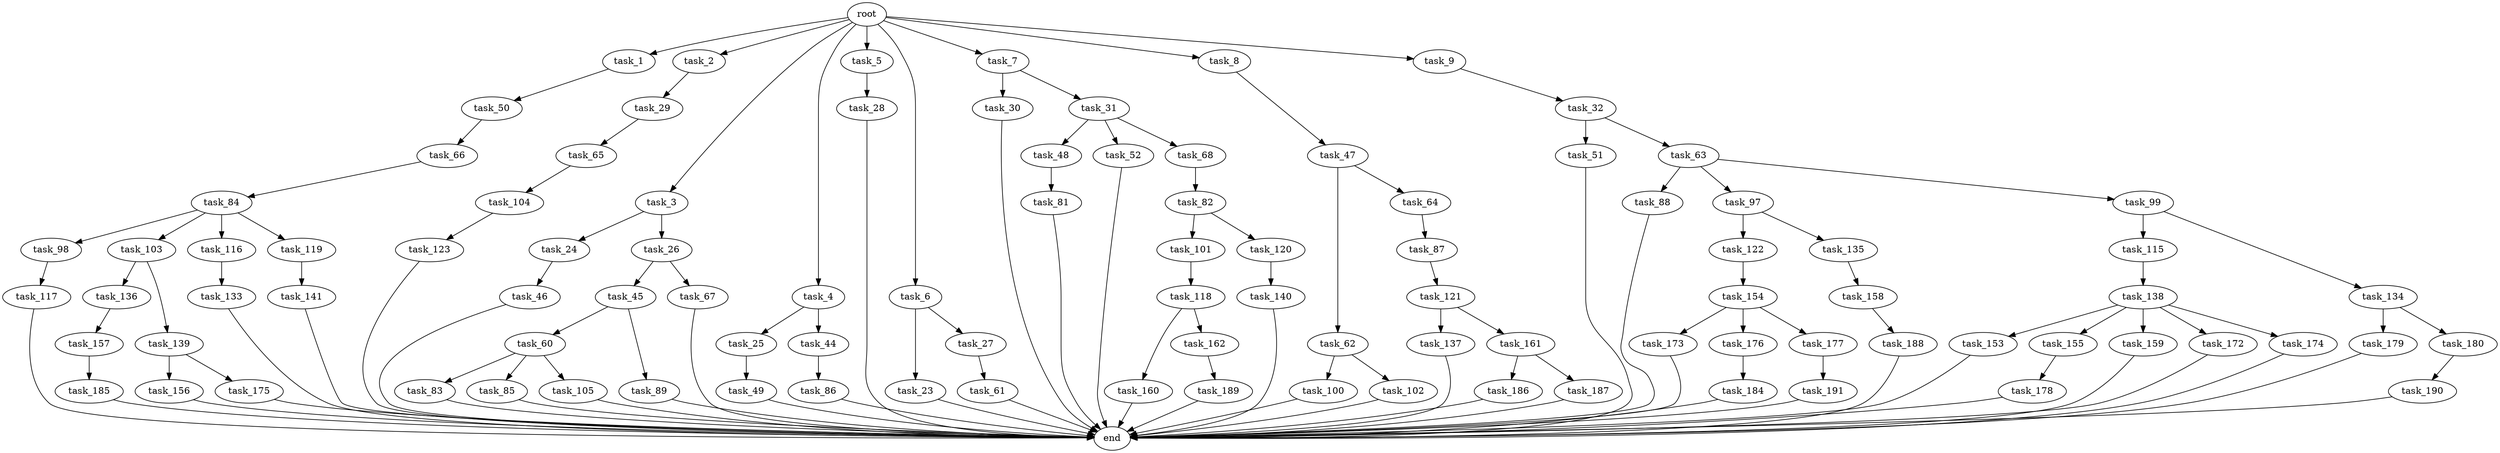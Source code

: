 digraph G {
  root [size="0.000000"];
  task_1 [size="10.240000"];
  task_2 [size="10.240000"];
  task_3 [size="10.240000"];
  task_4 [size="10.240000"];
  task_5 [size="10.240000"];
  task_6 [size="10.240000"];
  task_7 [size="10.240000"];
  task_8 [size="10.240000"];
  task_9 [size="10.240000"];
  task_23 [size="3092376453.120000"];
  task_24 [size="4209067950.080000"];
  task_25 [size="4209067950.080000"];
  task_26 [size="4209067950.080000"];
  task_27 [size="3092376453.120000"];
  task_28 [size="343597383.680000"];
  task_29 [size="2147483648.000000"];
  task_30 [size="8589934592.000000"];
  task_31 [size="8589934592.000000"];
  task_32 [size="6957847019.520000"];
  task_44 [size="4209067950.080000"];
  task_45 [size="343597383.680000"];
  task_46 [size="1374389534.720000"];
  task_47 [size="1374389534.720000"];
  task_48 [size="3092376453.120000"];
  task_49 [size="4209067950.080000"];
  task_50 [size="5497558138.880000"];
  task_51 [size="343597383.680000"];
  task_52 [size="3092376453.120000"];
  task_60 [size="2147483648.000000"];
  task_61 [size="1374389534.720000"];
  task_62 [size="8589934592.000000"];
  task_63 [size="343597383.680000"];
  task_64 [size="8589934592.000000"];
  task_65 [size="6957847019.520000"];
  task_66 [size="343597383.680000"];
  task_67 [size="343597383.680000"];
  task_68 [size="3092376453.120000"];
  task_81 [size="773094113.280000"];
  task_82 [size="1374389534.720000"];
  task_83 [size="1374389534.720000"];
  task_84 [size="6957847019.520000"];
  task_85 [size="1374389534.720000"];
  task_86 [size="343597383.680000"];
  task_87 [size="2147483648.000000"];
  task_88 [size="2147483648.000000"];
  task_89 [size="2147483648.000000"];
  task_97 [size="2147483648.000000"];
  task_98 [size="5497558138.880000"];
  task_99 [size="2147483648.000000"];
  task_100 [size="343597383.680000"];
  task_101 [size="343597383.680000"];
  task_102 [size="343597383.680000"];
  task_103 [size="5497558138.880000"];
  task_104 [size="2147483648.000000"];
  task_105 [size="1374389534.720000"];
  task_115 [size="343597383.680000"];
  task_116 [size="5497558138.880000"];
  task_117 [size="3092376453.120000"];
  task_118 [size="6957847019.520000"];
  task_119 [size="5497558138.880000"];
  task_120 [size="343597383.680000"];
  task_121 [size="1374389534.720000"];
  task_122 [size="343597383.680000"];
  task_123 [size="3092376453.120000"];
  task_133 [size="773094113.280000"];
  task_134 [size="343597383.680000"];
  task_135 [size="343597383.680000"];
  task_136 [size="3092376453.120000"];
  task_137 [size="6957847019.520000"];
  task_138 [size="773094113.280000"];
  task_139 [size="3092376453.120000"];
  task_140 [size="2147483648.000000"];
  task_141 [size="3092376453.120000"];
  task_153 [size="5497558138.880000"];
  task_154 [size="773094113.280000"];
  task_155 [size="5497558138.880000"];
  task_156 [size="3092376453.120000"];
  task_157 [size="773094113.280000"];
  task_158 [size="343597383.680000"];
  task_159 [size="5497558138.880000"];
  task_160 [size="1374389534.720000"];
  task_161 [size="6957847019.520000"];
  task_162 [size="1374389534.720000"];
  task_172 [size="5497558138.880000"];
  task_173 [size="8589934592.000000"];
  task_174 [size="5497558138.880000"];
  task_175 [size="3092376453.120000"];
  task_176 [size="8589934592.000000"];
  task_177 [size="8589934592.000000"];
  task_178 [size="3092376453.120000"];
  task_179 [size="8589934592.000000"];
  task_180 [size="8589934592.000000"];
  task_184 [size="6957847019.520000"];
  task_185 [size="6957847019.520000"];
  task_186 [size="3092376453.120000"];
  task_187 [size="3092376453.120000"];
  task_188 [size="343597383.680000"];
  task_189 [size="4209067950.080000"];
  task_190 [size="8589934592.000000"];
  task_191 [size="5497558138.880000"];
  end [size="0.000000"];

  root -> task_1 [size="1.000000"];
  root -> task_2 [size="1.000000"];
  root -> task_3 [size="1.000000"];
  root -> task_4 [size="1.000000"];
  root -> task_5 [size="1.000000"];
  root -> task_6 [size="1.000000"];
  root -> task_7 [size="1.000000"];
  root -> task_8 [size="1.000000"];
  root -> task_9 [size="1.000000"];
  task_1 -> task_50 [size="536870912.000000"];
  task_2 -> task_29 [size="209715200.000000"];
  task_3 -> task_24 [size="411041792.000000"];
  task_3 -> task_26 [size="411041792.000000"];
  task_4 -> task_25 [size="411041792.000000"];
  task_4 -> task_44 [size="411041792.000000"];
  task_5 -> task_28 [size="33554432.000000"];
  task_6 -> task_23 [size="301989888.000000"];
  task_6 -> task_27 [size="301989888.000000"];
  task_7 -> task_30 [size="838860800.000000"];
  task_7 -> task_31 [size="838860800.000000"];
  task_8 -> task_47 [size="134217728.000000"];
  task_9 -> task_32 [size="679477248.000000"];
  task_23 -> end [size="1.000000"];
  task_24 -> task_46 [size="134217728.000000"];
  task_25 -> task_49 [size="411041792.000000"];
  task_26 -> task_45 [size="33554432.000000"];
  task_26 -> task_67 [size="33554432.000000"];
  task_27 -> task_61 [size="134217728.000000"];
  task_28 -> end [size="1.000000"];
  task_29 -> task_65 [size="679477248.000000"];
  task_30 -> end [size="1.000000"];
  task_31 -> task_48 [size="301989888.000000"];
  task_31 -> task_52 [size="301989888.000000"];
  task_31 -> task_68 [size="301989888.000000"];
  task_32 -> task_51 [size="33554432.000000"];
  task_32 -> task_63 [size="33554432.000000"];
  task_44 -> task_86 [size="33554432.000000"];
  task_45 -> task_60 [size="209715200.000000"];
  task_45 -> task_89 [size="209715200.000000"];
  task_46 -> end [size="1.000000"];
  task_47 -> task_62 [size="838860800.000000"];
  task_47 -> task_64 [size="838860800.000000"];
  task_48 -> task_81 [size="75497472.000000"];
  task_49 -> end [size="1.000000"];
  task_50 -> task_66 [size="33554432.000000"];
  task_51 -> end [size="1.000000"];
  task_52 -> end [size="1.000000"];
  task_60 -> task_83 [size="134217728.000000"];
  task_60 -> task_85 [size="134217728.000000"];
  task_60 -> task_105 [size="134217728.000000"];
  task_61 -> end [size="1.000000"];
  task_62 -> task_100 [size="33554432.000000"];
  task_62 -> task_102 [size="33554432.000000"];
  task_63 -> task_88 [size="209715200.000000"];
  task_63 -> task_97 [size="209715200.000000"];
  task_63 -> task_99 [size="209715200.000000"];
  task_64 -> task_87 [size="209715200.000000"];
  task_65 -> task_104 [size="209715200.000000"];
  task_66 -> task_84 [size="679477248.000000"];
  task_67 -> end [size="1.000000"];
  task_68 -> task_82 [size="134217728.000000"];
  task_81 -> end [size="1.000000"];
  task_82 -> task_101 [size="33554432.000000"];
  task_82 -> task_120 [size="33554432.000000"];
  task_83 -> end [size="1.000000"];
  task_84 -> task_98 [size="536870912.000000"];
  task_84 -> task_103 [size="536870912.000000"];
  task_84 -> task_116 [size="536870912.000000"];
  task_84 -> task_119 [size="536870912.000000"];
  task_85 -> end [size="1.000000"];
  task_86 -> end [size="1.000000"];
  task_87 -> task_121 [size="134217728.000000"];
  task_88 -> end [size="1.000000"];
  task_89 -> end [size="1.000000"];
  task_97 -> task_122 [size="33554432.000000"];
  task_97 -> task_135 [size="33554432.000000"];
  task_98 -> task_117 [size="301989888.000000"];
  task_99 -> task_115 [size="33554432.000000"];
  task_99 -> task_134 [size="33554432.000000"];
  task_100 -> end [size="1.000000"];
  task_101 -> task_118 [size="679477248.000000"];
  task_102 -> end [size="1.000000"];
  task_103 -> task_136 [size="301989888.000000"];
  task_103 -> task_139 [size="301989888.000000"];
  task_104 -> task_123 [size="301989888.000000"];
  task_105 -> end [size="1.000000"];
  task_115 -> task_138 [size="75497472.000000"];
  task_116 -> task_133 [size="75497472.000000"];
  task_117 -> end [size="1.000000"];
  task_118 -> task_160 [size="134217728.000000"];
  task_118 -> task_162 [size="134217728.000000"];
  task_119 -> task_141 [size="301989888.000000"];
  task_120 -> task_140 [size="209715200.000000"];
  task_121 -> task_137 [size="679477248.000000"];
  task_121 -> task_161 [size="679477248.000000"];
  task_122 -> task_154 [size="75497472.000000"];
  task_123 -> end [size="1.000000"];
  task_133 -> end [size="1.000000"];
  task_134 -> task_179 [size="838860800.000000"];
  task_134 -> task_180 [size="838860800.000000"];
  task_135 -> task_158 [size="33554432.000000"];
  task_136 -> task_157 [size="75497472.000000"];
  task_137 -> end [size="1.000000"];
  task_138 -> task_153 [size="536870912.000000"];
  task_138 -> task_155 [size="536870912.000000"];
  task_138 -> task_159 [size="536870912.000000"];
  task_138 -> task_172 [size="536870912.000000"];
  task_138 -> task_174 [size="536870912.000000"];
  task_139 -> task_156 [size="301989888.000000"];
  task_139 -> task_175 [size="301989888.000000"];
  task_140 -> end [size="1.000000"];
  task_141 -> end [size="1.000000"];
  task_153 -> end [size="1.000000"];
  task_154 -> task_173 [size="838860800.000000"];
  task_154 -> task_176 [size="838860800.000000"];
  task_154 -> task_177 [size="838860800.000000"];
  task_155 -> task_178 [size="301989888.000000"];
  task_156 -> end [size="1.000000"];
  task_157 -> task_185 [size="679477248.000000"];
  task_158 -> task_188 [size="33554432.000000"];
  task_159 -> end [size="1.000000"];
  task_160 -> end [size="1.000000"];
  task_161 -> task_186 [size="301989888.000000"];
  task_161 -> task_187 [size="301989888.000000"];
  task_162 -> task_189 [size="411041792.000000"];
  task_172 -> end [size="1.000000"];
  task_173 -> end [size="1.000000"];
  task_174 -> end [size="1.000000"];
  task_175 -> end [size="1.000000"];
  task_176 -> task_184 [size="679477248.000000"];
  task_177 -> task_191 [size="536870912.000000"];
  task_178 -> end [size="1.000000"];
  task_179 -> end [size="1.000000"];
  task_180 -> task_190 [size="838860800.000000"];
  task_184 -> end [size="1.000000"];
  task_185 -> end [size="1.000000"];
  task_186 -> end [size="1.000000"];
  task_187 -> end [size="1.000000"];
  task_188 -> end [size="1.000000"];
  task_189 -> end [size="1.000000"];
  task_190 -> end [size="1.000000"];
  task_191 -> end [size="1.000000"];
}
